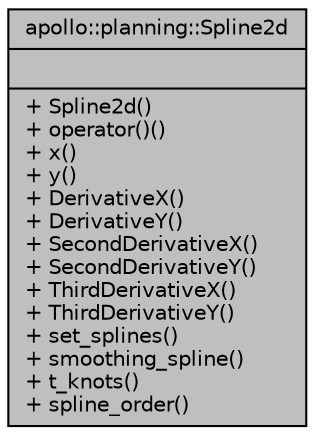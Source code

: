digraph "apollo::planning::Spline2d"
{
  edge [fontname="Helvetica",fontsize="10",labelfontname="Helvetica",labelfontsize="10"];
  node [fontname="Helvetica",fontsize="10",shape=record];
  Node1 [label="{apollo::planning::Spline2d\n||+ Spline2d()\l+ operator()()\l+ x()\l+ y()\l+ DerivativeX()\l+ DerivativeY()\l+ SecondDerivativeX()\l+ SecondDerivativeY()\l+ ThirdDerivativeX()\l+ ThirdDerivativeY()\l+ set_splines()\l+ smoothing_spline()\l+ t_knots()\l+ spline_order()\l}",height=0.2,width=0.4,color="black", fillcolor="grey75", style="filled" fontcolor="black"];
}
